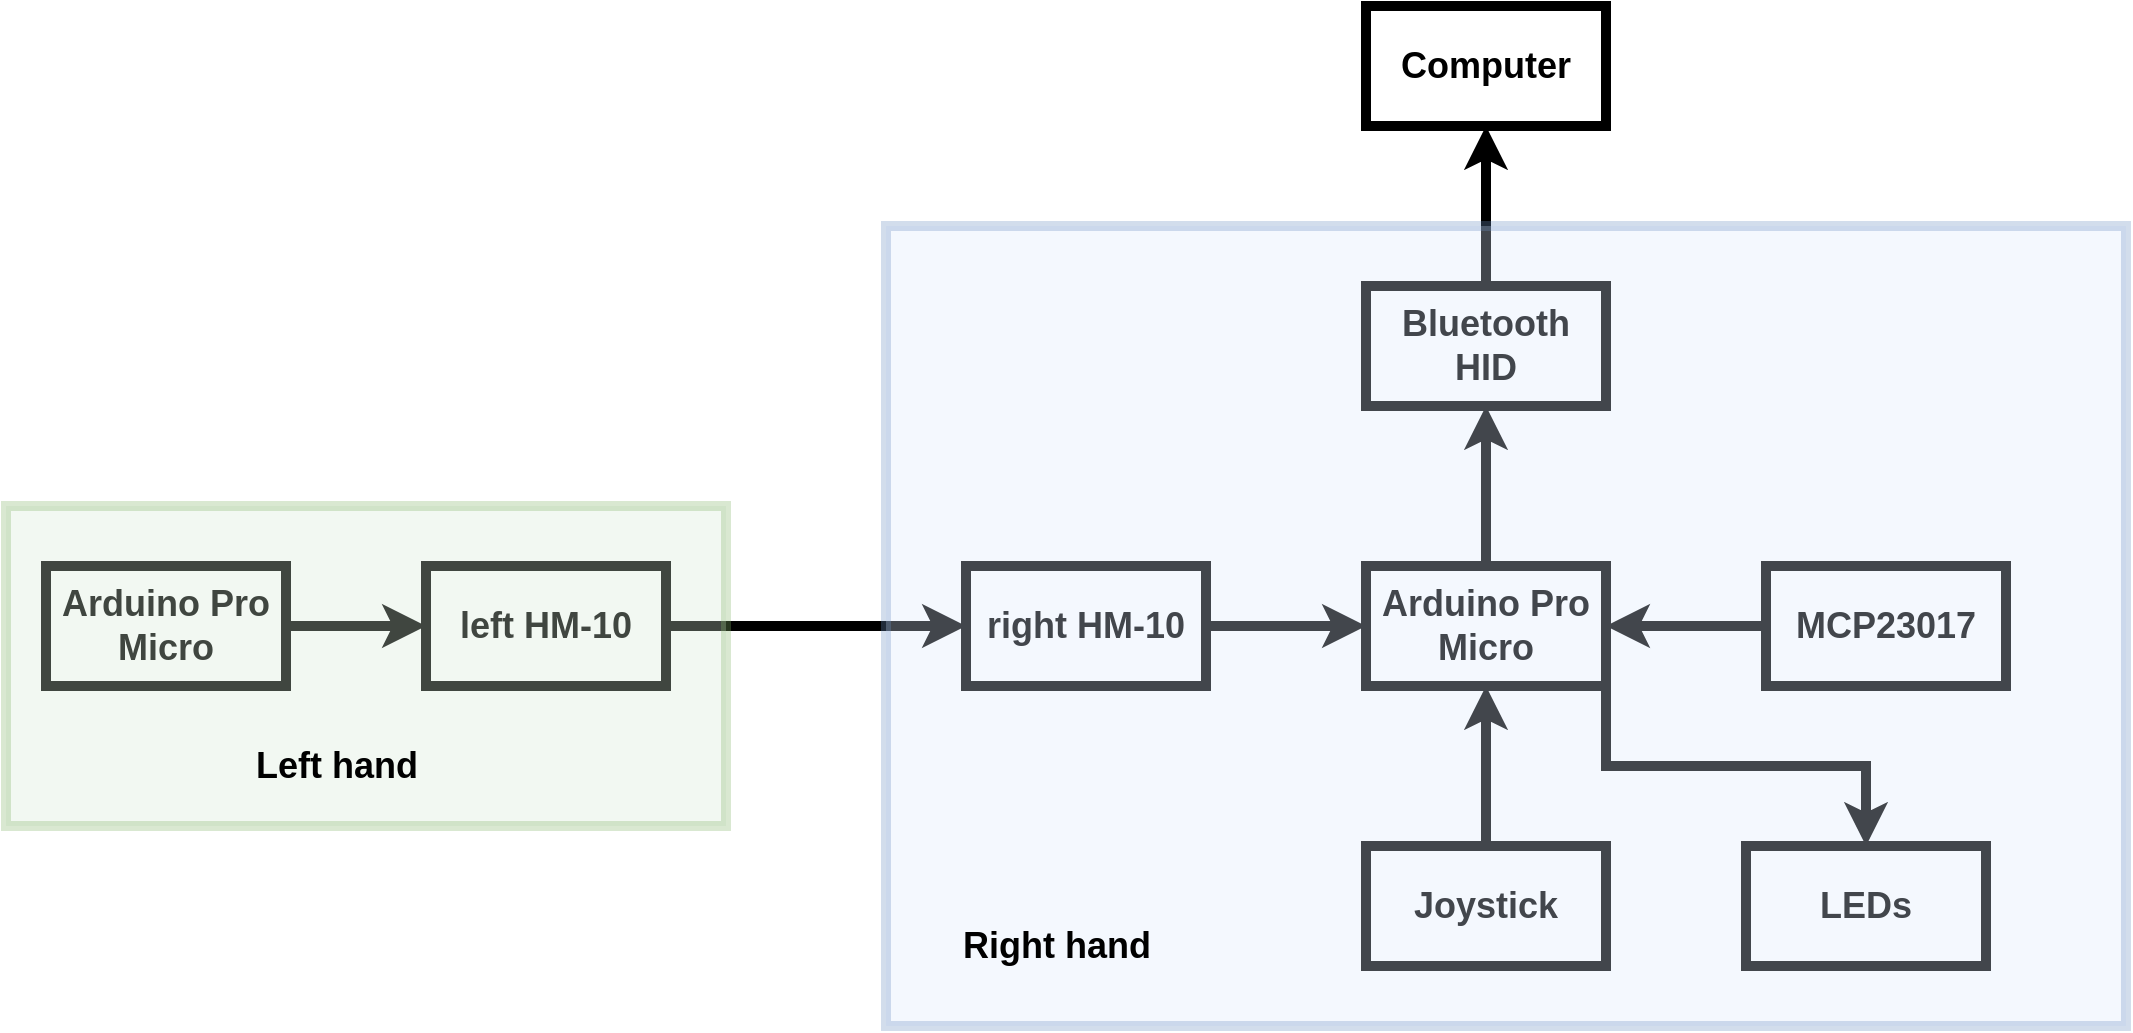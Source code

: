 <mxfile version="14.2.9" type="device"><diagram id="HS3BX0P2anBsAz8WZsuq" name="Page-1"><mxGraphModel dx="1358" dy="2087" grid="1" gridSize="10" guides="1" tooltips="1" connect="1" arrows="1" fold="1" page="1" pageScale="1" pageWidth="827" pageHeight="1169" math="0" shadow="0"><root><mxCell id="0"/><mxCell id="1" parent="0"/><mxCell id="D8tZ87pneuSkUxykLXEy-3" value="" style="edgeStyle=orthogonalEdgeStyle;rounded=0;orthogonalLoop=1;jettySize=auto;html=1;fontStyle=1;strokeWidth=5;fontFamily=Helvetica;fontSize=18;" edge="1" parent="1" source="D8tZ87pneuSkUxykLXEy-1" target="D8tZ87pneuSkUxykLXEy-2"><mxGeometry relative="1" as="geometry"/></mxCell><mxCell id="D8tZ87pneuSkUxykLXEy-1" value="left HM-10" style="rounded=0;whiteSpace=wrap;html=1;fontStyle=1;strokeWidth=5;fontFamily=Helvetica;fontSize=18;" vertex="1" parent="1"><mxGeometry x="280" y="260" width="120" height="60" as="geometry"/></mxCell><mxCell id="D8tZ87pneuSkUxykLXEy-5" value="" style="edgeStyle=orthogonalEdgeStyle;rounded=0;orthogonalLoop=1;jettySize=auto;html=1;fontStyle=1;strokeWidth=5;fontFamily=Helvetica;fontSize=18;" edge="1" parent="1" source="D8tZ87pneuSkUxykLXEy-2" target="D8tZ87pneuSkUxykLXEy-4"><mxGeometry relative="1" as="geometry"/></mxCell><mxCell id="D8tZ87pneuSkUxykLXEy-2" value="right HM-10" style="rounded=0;whiteSpace=wrap;html=1;fontStyle=1;strokeWidth=5;fontFamily=Helvetica;fontSize=18;" vertex="1" parent="1"><mxGeometry x="550" y="260" width="120" height="60" as="geometry"/></mxCell><mxCell id="D8tZ87pneuSkUxykLXEy-7" value="" style="edgeStyle=orthogonalEdgeStyle;rounded=0;orthogonalLoop=1;jettySize=auto;html=1;fontStyle=1;strokeWidth=5;fontFamily=Helvetica;fontSize=18;" edge="1" parent="1" source="D8tZ87pneuSkUxykLXEy-4" target="D8tZ87pneuSkUxykLXEy-6"><mxGeometry relative="1" as="geometry"/></mxCell><mxCell id="D8tZ87pneuSkUxykLXEy-16" style="edgeStyle=orthogonalEdgeStyle;rounded=0;orthogonalLoop=1;jettySize=auto;html=1;exitX=1;exitY=1;exitDx=0;exitDy=0;entryX=0.5;entryY=0;entryDx=0;entryDy=0;fontStyle=1;strokeWidth=5;fontFamily=Helvetica;fontSize=18;" edge="1" parent="1" source="D8tZ87pneuSkUxykLXEy-4" target="D8tZ87pneuSkUxykLXEy-15"><mxGeometry relative="1" as="geometry"/></mxCell><mxCell id="D8tZ87pneuSkUxykLXEy-4" value="Arduino Pro Micro" style="rounded=0;whiteSpace=wrap;html=1;fontStyle=1;strokeWidth=5;fontFamily=Helvetica;fontSize=18;" vertex="1" parent="1"><mxGeometry x="750" y="260" width="120" height="60" as="geometry"/></mxCell><mxCell id="D8tZ87pneuSkUxykLXEy-9" value="" style="edgeStyle=orthogonalEdgeStyle;rounded=0;orthogonalLoop=1;jettySize=auto;html=1;fontStyle=1;strokeWidth=5;fontFamily=Helvetica;fontSize=18;" edge="1" parent="1" source="D8tZ87pneuSkUxykLXEy-6" target="D8tZ87pneuSkUxykLXEy-8"><mxGeometry relative="1" as="geometry"/></mxCell><mxCell id="D8tZ87pneuSkUxykLXEy-6" value="Bluetooth HID" style="rounded=0;whiteSpace=wrap;html=1;fontStyle=1;strokeWidth=5;fontFamily=Helvetica;fontSize=18;" vertex="1" parent="1"><mxGeometry x="750" y="120" width="120" height="60" as="geometry"/></mxCell><mxCell id="D8tZ87pneuSkUxykLXEy-8" value="Computer" style="rounded=0;whiteSpace=wrap;html=1;fontStyle=1;strokeWidth=5;fontFamily=Helvetica;fontSize=18;" vertex="1" parent="1"><mxGeometry x="750" y="-20" width="120" height="60" as="geometry"/></mxCell><mxCell id="D8tZ87pneuSkUxykLXEy-24" style="edgeStyle=orthogonalEdgeStyle;rounded=0;orthogonalLoop=1;jettySize=auto;html=1;exitX=0.5;exitY=0;exitDx=0;exitDy=0;entryX=0.5;entryY=1;entryDx=0;entryDy=0;strokeWidth=5;fontFamily=Helvetica;fontSize=18;" edge="1" parent="1" source="D8tZ87pneuSkUxykLXEy-10" target="D8tZ87pneuSkUxykLXEy-4"><mxGeometry relative="1" as="geometry"/></mxCell><mxCell id="D8tZ87pneuSkUxykLXEy-10" value="Joystick" style="rounded=0;whiteSpace=wrap;html=1;fontStyle=1;strokeWidth=5;fontFamily=Helvetica;fontSize=18;" vertex="1" parent="1"><mxGeometry x="750" y="400" width="120" height="60" as="geometry"/></mxCell><mxCell id="D8tZ87pneuSkUxykLXEy-25" style="edgeStyle=orthogonalEdgeStyle;rounded=0;orthogonalLoop=1;jettySize=auto;html=1;exitX=0;exitY=0.5;exitDx=0;exitDy=0;strokeWidth=5;fontFamily=Helvetica;fontSize=18;" edge="1" parent="1" source="D8tZ87pneuSkUxykLXEy-12" target="D8tZ87pneuSkUxykLXEy-4"><mxGeometry relative="1" as="geometry"/></mxCell><mxCell id="D8tZ87pneuSkUxykLXEy-12" value="MCP23017" style="rounded=0;whiteSpace=wrap;html=1;fontStyle=1;strokeWidth=5;fontFamily=Helvetica;fontSize=18;" vertex="1" parent="1"><mxGeometry x="950" y="260" width="120" height="60" as="geometry"/></mxCell><mxCell id="D8tZ87pneuSkUxykLXEy-15" value="LEDs" style="rounded=0;whiteSpace=wrap;html=1;fontStyle=1;strokeWidth=5;fontFamily=Helvetica;fontSize=18;" vertex="1" parent="1"><mxGeometry x="940" y="400" width="120" height="60" as="geometry"/></mxCell><mxCell id="D8tZ87pneuSkUxykLXEy-18" value="" style="rounded=0;whiteSpace=wrap;html=1;strokeWidth=5;fillColor=#dae8fc;strokeColor=#6c8ebf;opacity=30;fontFamily=Helvetica;fontSize=18;" vertex="1" parent="1"><mxGeometry x="510" y="90" width="620" height="400" as="geometry"/></mxCell><mxCell id="D8tZ87pneuSkUxykLXEy-20" value="" style="edgeStyle=orthogonalEdgeStyle;rounded=0;orthogonalLoop=1;jettySize=auto;html=1;strokeWidth=5;fontFamily=Helvetica;fontSize=18;" edge="1" parent="1" source="D8tZ87pneuSkUxykLXEy-19" target="D8tZ87pneuSkUxykLXEy-1"><mxGeometry relative="1" as="geometry"/></mxCell><mxCell id="D8tZ87pneuSkUxykLXEy-19" value="Arduino Pro Micro" style="rounded=0;whiteSpace=wrap;html=1;fontStyle=1;strokeWidth=5;fontFamily=Helvetica;fontSize=18;" vertex="1" parent="1"><mxGeometry x="90" y="260" width="120" height="60" as="geometry"/></mxCell><mxCell id="D8tZ87pneuSkUxykLXEy-21" value="" style="rounded=0;whiteSpace=wrap;html=1;strokeWidth=5;fillColor=#d5e8d4;opacity=30;strokeColor=#82b366;fontFamily=Helvetica;fontSize=18;" vertex="1" parent="1"><mxGeometry x="70" y="230" width="360" height="160" as="geometry"/></mxCell><mxCell id="D8tZ87pneuSkUxykLXEy-22" value="Left hand" style="text;html=1;align=center;verticalAlign=middle;resizable=0;points=[];autosize=1;fontStyle=1;fontFamily=Helvetica;fontSize=18;" vertex="1" parent="1"><mxGeometry x="185" y="345" width="100" height="30" as="geometry"/></mxCell><mxCell id="D8tZ87pneuSkUxykLXEy-23" value="Right hand" style="text;html=1;align=center;verticalAlign=middle;resizable=0;points=[];autosize=1;fontStyle=1;fontFamily=Helvetica;fontSize=18;" vertex="1" parent="1"><mxGeometry x="540" y="435" width="110" height="30" as="geometry"/></mxCell></root></mxGraphModel></diagram></mxfile>